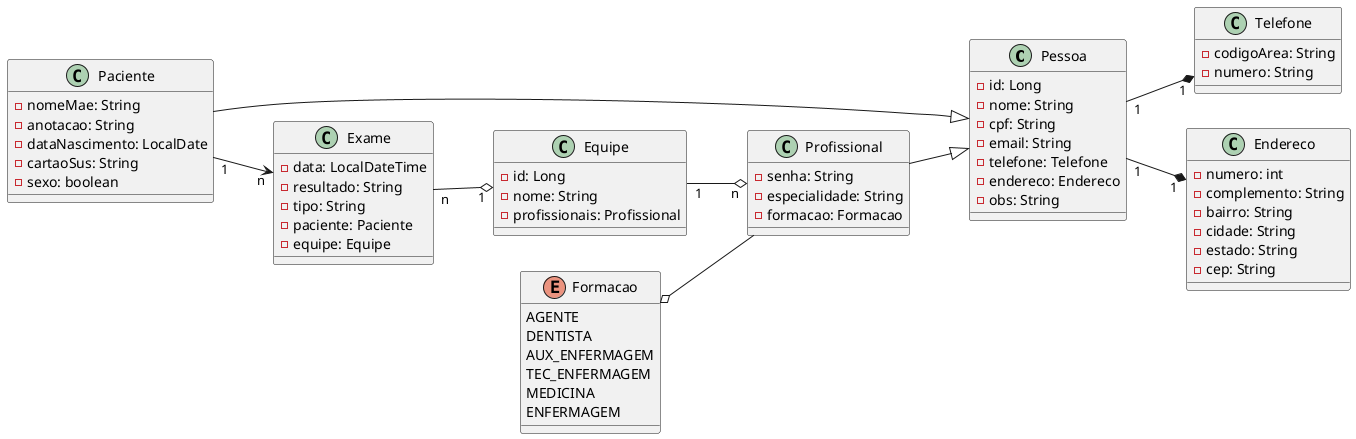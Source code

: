 @startuml modelamento
left to right direction

class Pessoa {
    - id: Long
    - nome: String
    - cpf: String
    - email: String
    - telefone: Telefone
    - endereco: Endereco
    - obs: String
}

class Paciente {
    - nomeMae: String
    - anotacao: String
    - dataNascimento: LocalDate
    - cartaoSus: String
    - sexo: boolean
}

class Profissional {
    - senha: String
    - especialidade: String
    - formacao: Formacao
}

class Exame {
    - data: LocalDateTime
    - resultado: String
    - tipo: String
    - paciente: Paciente
    - equipe: Equipe
}

class Equipe {
    - id: Long
    - nome: String
    - profissionais: Profissional
}

enum Formacao {
    AGENTE
    DENTISTA
    AUX_ENFERMAGEM
    TEC_ENFERMAGEM
    MEDICINA
    ENFERMAGEM
}

class Telefone {
    - codigoArea: String
    - numero: String
}

class Endereco {
    - numero: int
    - complemento: String
    - bairro: String
    - cidade: String
    - estado: String
    - cep: String
}


Pessoa "1" --* "1" Telefone
Pessoa "1" --* "1" Endereco
Paciente "1" --> "n" Exame
Equipe "1" --o "n" Profissional
Exame "n" --o "1" Equipe
Formacao o-- Profissional

Paciente --|> Pessoa
Profissional --|> Pessoa
@enduml
